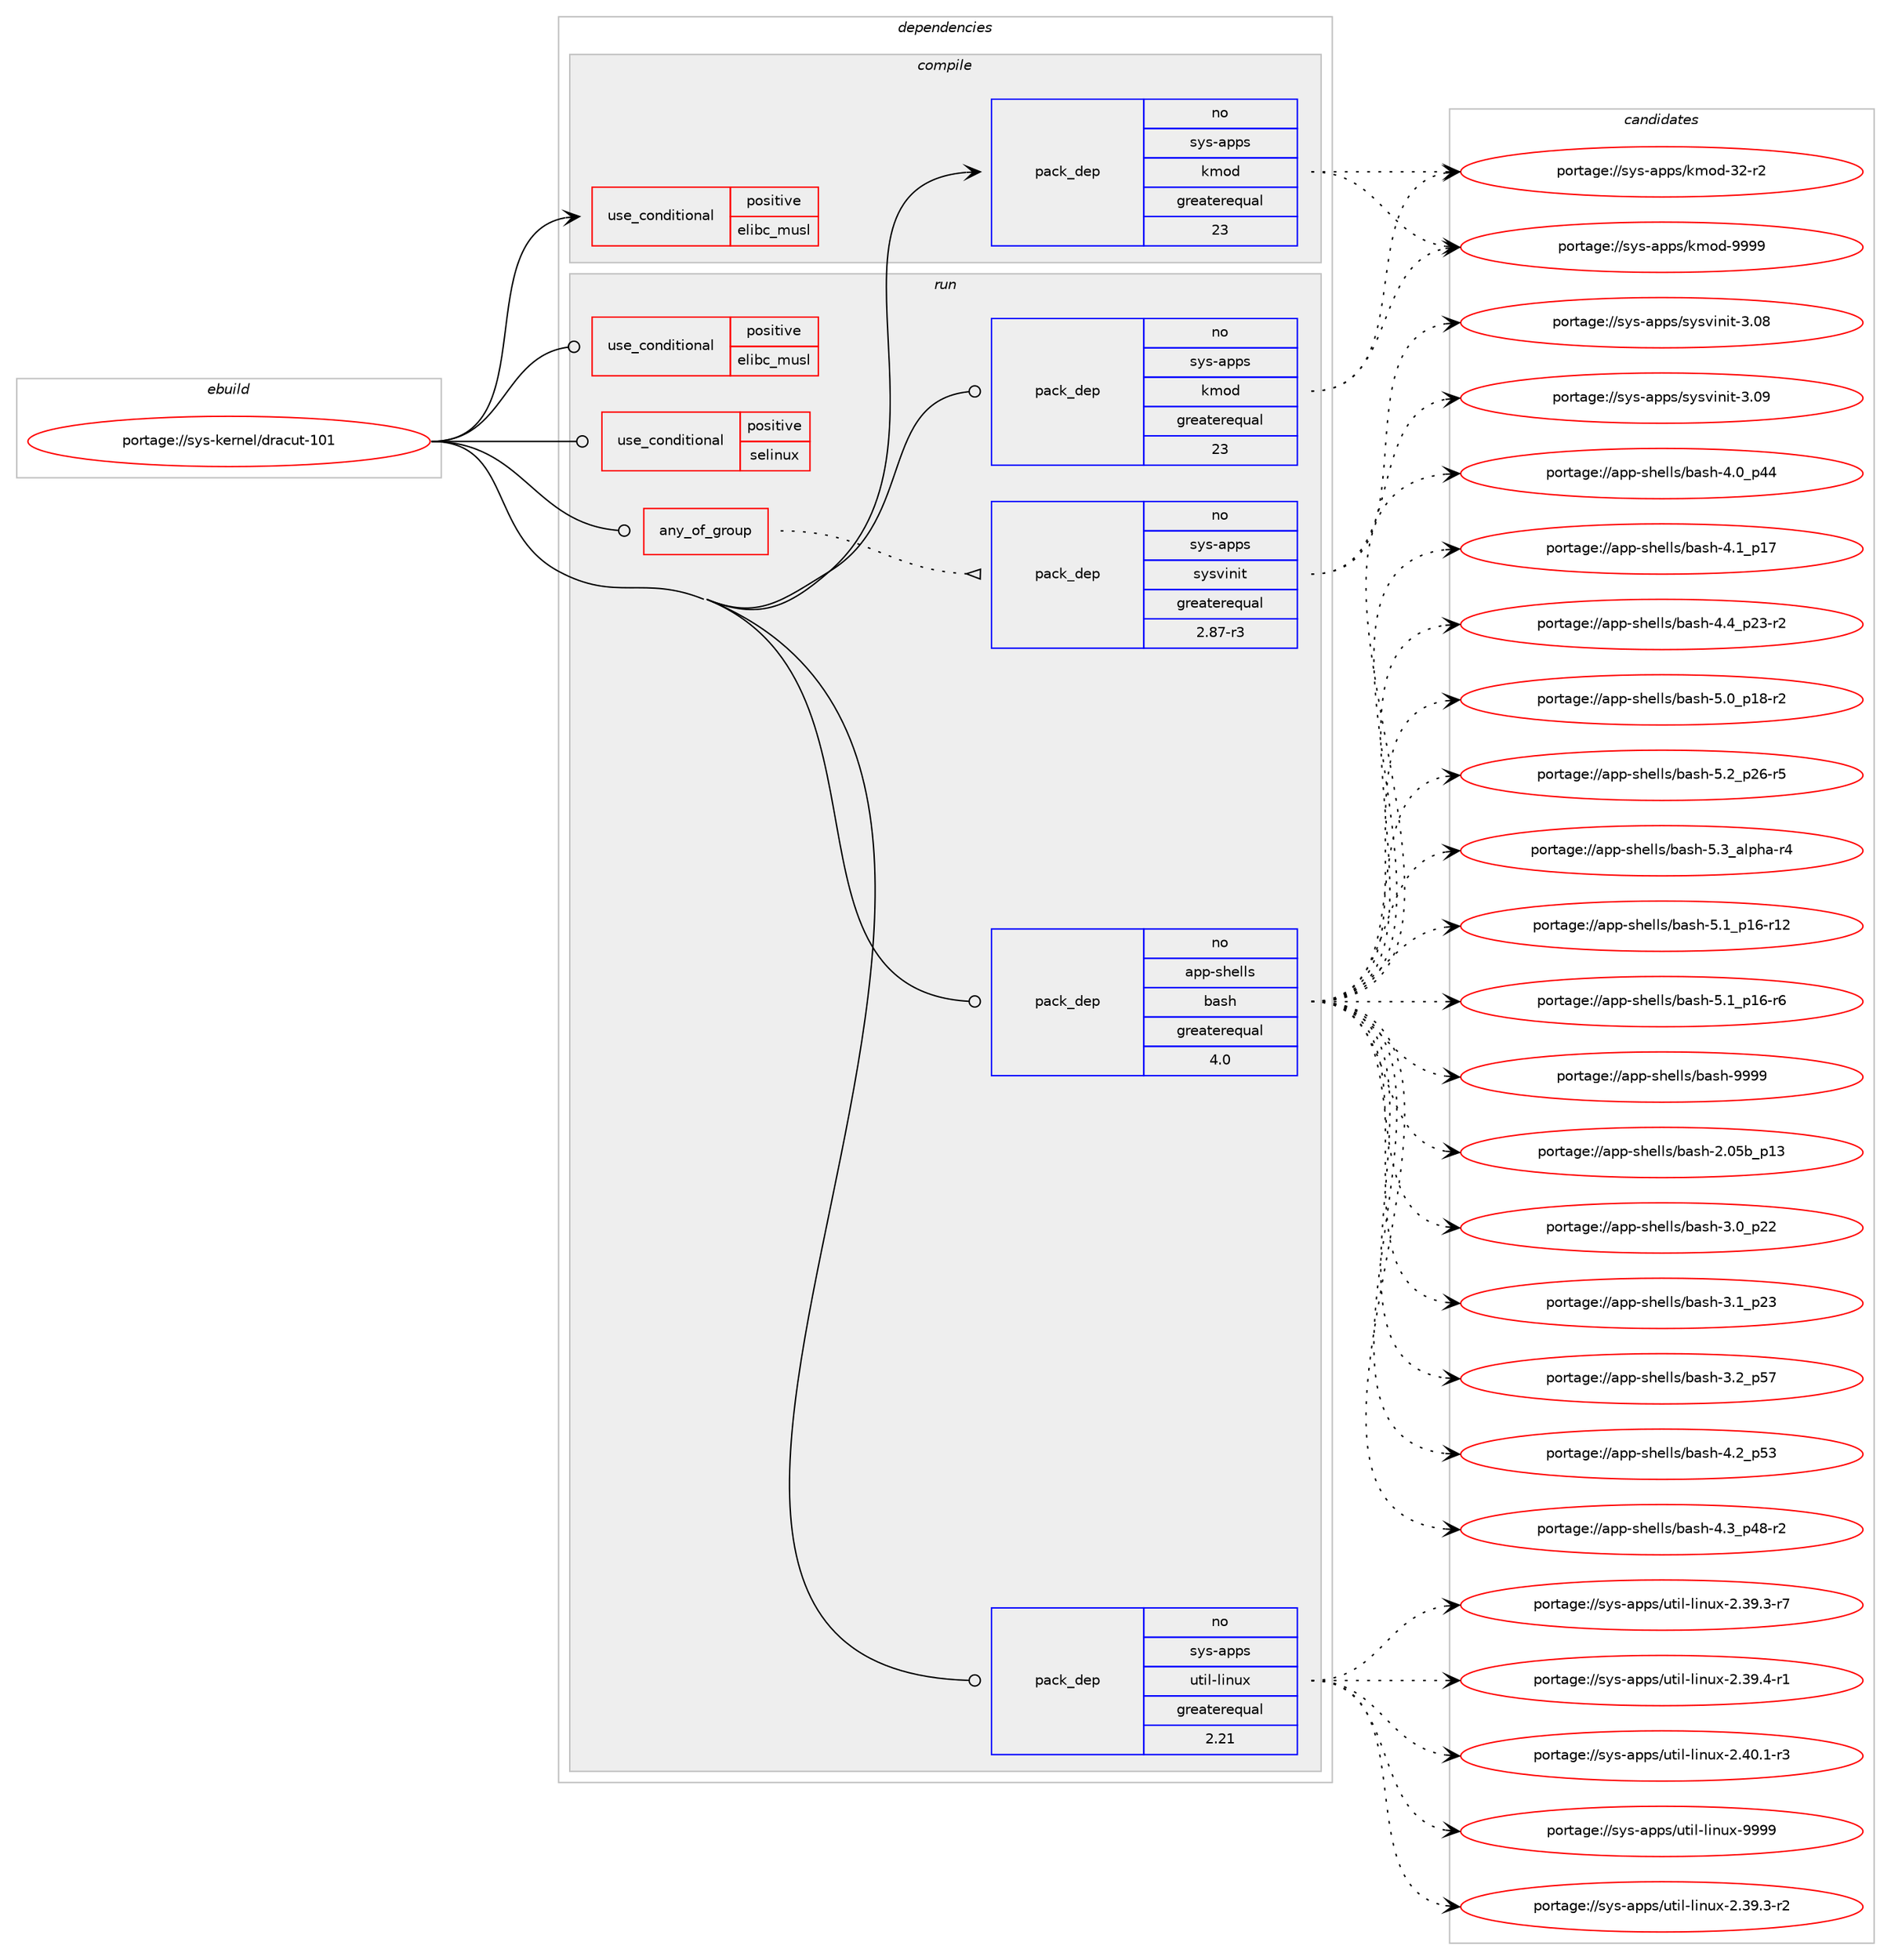 digraph prolog {

# *************
# Graph options
# *************

newrank=true;
concentrate=true;
compound=true;
graph [rankdir=LR,fontname=Helvetica,fontsize=10,ranksep=1.5];#, ranksep=2.5, nodesep=0.2];
edge  [arrowhead=vee];
node  [fontname=Helvetica,fontsize=10];

# **********
# The ebuild
# **********

subgraph cluster_leftcol {
color=gray;
rank=same;
label=<<i>ebuild</i>>;
id [label="portage://sys-kernel/dracut-101", color=red, width=4, href="../sys-kernel/dracut-101.svg"];
}

# ****************
# The dependencies
# ****************

subgraph cluster_midcol {
color=gray;
label=<<i>dependencies</i>>;
subgraph cluster_compile {
fillcolor="#eeeeee";
style=filled;
label=<<i>compile</i>>;
subgraph cond113956 {
dependency219687 [label=<<TABLE BORDER="0" CELLBORDER="1" CELLSPACING="0" CELLPADDING="4"><TR><TD ROWSPAN="3" CELLPADDING="10">use_conditional</TD></TR><TR><TD>positive</TD></TR><TR><TD>elibc_musl</TD></TR></TABLE>>, shape=none, color=red];
# *** BEGIN UNKNOWN DEPENDENCY TYPE (TODO) ***
# dependency219687 -> package_dependency(portage://sys-kernel/dracut-101,install,no,sys-libs,fts-standalone,none,[,,],[],[])
# *** END UNKNOWN DEPENDENCY TYPE (TODO) ***

}
id:e -> dependency219687:w [weight=20,style="solid",arrowhead="vee"];
subgraph pack102825 {
dependency219688 [label=<<TABLE BORDER="0" CELLBORDER="1" CELLSPACING="0" CELLPADDING="4" WIDTH="220"><TR><TD ROWSPAN="6" CELLPADDING="30">pack_dep</TD></TR><TR><TD WIDTH="110">no</TD></TR><TR><TD>sys-apps</TD></TR><TR><TD>kmod</TD></TR><TR><TD>greaterequal</TD></TR><TR><TD>23</TD></TR></TABLE>>, shape=none, color=blue];
}
id:e -> dependency219688:w [weight=20,style="solid",arrowhead="vee"];
}
subgraph cluster_compileandrun {
fillcolor="#eeeeee";
style=filled;
label=<<i>compile and run</i>>;
}
subgraph cluster_run {
fillcolor="#eeeeee";
style=filled;
label=<<i>run</i>>;
subgraph any2707 {
dependency219689 [label=<<TABLE BORDER="0" CELLBORDER="1" CELLSPACING="0" CELLPADDING="4"><TR><TD CELLPADDING="10">any_of_group</TD></TR></TABLE>>, shape=none, color=red];subgraph pack102826 {
dependency219690 [label=<<TABLE BORDER="0" CELLBORDER="1" CELLSPACING="0" CELLPADDING="4" WIDTH="220"><TR><TD ROWSPAN="6" CELLPADDING="30">pack_dep</TD></TR><TR><TD WIDTH="110">no</TD></TR><TR><TD>sys-apps</TD></TR><TR><TD>sysvinit</TD></TR><TR><TD>greaterequal</TD></TR><TR><TD>2.87-r3</TD></TR></TABLE>>, shape=none, color=blue];
}
dependency219689:e -> dependency219690:w [weight=20,style="dotted",arrowhead="oinv"];
# *** BEGIN UNKNOWN DEPENDENCY TYPE (TODO) ***
# dependency219689 -> package_dependency(portage://sys-kernel/dracut-101,run,no,sys-apps,openrc,none,[,,],[],[use(enable(sysv-utils),negative),use(optenable(selinux),none)])
# *** END UNKNOWN DEPENDENCY TYPE (TODO) ***

# *** BEGIN UNKNOWN DEPENDENCY TYPE (TODO) ***
# dependency219689 -> package_dependency(portage://sys-kernel/dracut-101,run,no,sys-apps,systemd,none,[,,],[],[use(enable(sysv-utils),none)])
# *** END UNKNOWN DEPENDENCY TYPE (TODO) ***

# *** BEGIN UNKNOWN DEPENDENCY TYPE (TODO) ***
# dependency219689 -> package_dependency(portage://sys-kernel/dracut-101,run,no,sys-apps,s6-linux-init,none,[,,],[],[use(enable(sysv-utils),negative)])
# *** END UNKNOWN DEPENDENCY TYPE (TODO) ***

}
id:e -> dependency219689:w [weight=20,style="solid",arrowhead="odot"];
subgraph cond113957 {
dependency219691 [label=<<TABLE BORDER="0" CELLBORDER="1" CELLSPACING="0" CELLPADDING="4"><TR><TD ROWSPAN="3" CELLPADDING="10">use_conditional</TD></TR><TR><TD>positive</TD></TR><TR><TD>elibc_musl</TD></TR></TABLE>>, shape=none, color=red];
# *** BEGIN UNKNOWN DEPENDENCY TYPE (TODO) ***
# dependency219691 -> package_dependency(portage://sys-kernel/dracut-101,run,no,sys-libs,fts-standalone,none,[,,],[],[])
# *** END UNKNOWN DEPENDENCY TYPE (TODO) ***

}
id:e -> dependency219691:w [weight=20,style="solid",arrowhead="odot"];
subgraph cond113958 {
dependency219692 [label=<<TABLE BORDER="0" CELLBORDER="1" CELLSPACING="0" CELLPADDING="4"><TR><TD ROWSPAN="3" CELLPADDING="10">use_conditional</TD></TR><TR><TD>positive</TD></TR><TR><TD>selinux</TD></TR></TABLE>>, shape=none, color=red];
# *** BEGIN UNKNOWN DEPENDENCY TYPE (TODO) ***
# dependency219692 -> package_dependency(portage://sys-kernel/dracut-101,run,no,sec-policy,selinux-dracut,none,[,,],[],[])
# *** END UNKNOWN DEPENDENCY TYPE (TODO) ***

# *** BEGIN UNKNOWN DEPENDENCY TYPE (TODO) ***
# dependency219692 -> package_dependency(portage://sys-kernel/dracut-101,run,no,sys-libs,libselinux,none,[,,],[],[])
# *** END UNKNOWN DEPENDENCY TYPE (TODO) ***

# *** BEGIN UNKNOWN DEPENDENCY TYPE (TODO) ***
# dependency219692 -> package_dependency(portage://sys-kernel/dracut-101,run,no,sys-libs,libsepol,none,[,,],[],[])
# *** END UNKNOWN DEPENDENCY TYPE (TODO) ***

}
id:e -> dependency219692:w [weight=20,style="solid",arrowhead="odot"];
# *** BEGIN UNKNOWN DEPENDENCY TYPE (TODO) ***
# id -> package_dependency(portage://sys-kernel/dracut-101,run,no,app-alternatives,cpio,none,[,,],[],[])
# *** END UNKNOWN DEPENDENCY TYPE (TODO) ***

subgraph pack102827 {
dependency219693 [label=<<TABLE BORDER="0" CELLBORDER="1" CELLSPACING="0" CELLPADDING="4" WIDTH="220"><TR><TD ROWSPAN="6" CELLPADDING="30">pack_dep</TD></TR><TR><TD WIDTH="110">no</TD></TR><TR><TD>app-shells</TD></TR><TR><TD>bash</TD></TR><TR><TD>greaterequal</TD></TR><TR><TD>4.0</TD></TR></TABLE>>, shape=none, color=blue];
}
id:e -> dependency219693:w [weight=20,style="solid",arrowhead="odot"];
# *** BEGIN UNKNOWN DEPENDENCY TYPE (TODO) ***
# id -> package_dependency(portage://sys-kernel/dracut-101,run,no,sys-apps,coreutils,none,[,,],[],[use(enable(xattr),negative)])
# *** END UNKNOWN DEPENDENCY TYPE (TODO) ***

subgraph pack102828 {
dependency219694 [label=<<TABLE BORDER="0" CELLBORDER="1" CELLSPACING="0" CELLPADDING="4" WIDTH="220"><TR><TD ROWSPAN="6" CELLPADDING="30">pack_dep</TD></TR><TR><TD WIDTH="110">no</TD></TR><TR><TD>sys-apps</TD></TR><TR><TD>kmod</TD></TR><TR><TD>greaterequal</TD></TR><TR><TD>23</TD></TR></TABLE>>, shape=none, color=blue];
}
id:e -> dependency219694:w [weight=20,style="solid",arrowhead="odot"];
subgraph pack102829 {
dependency219695 [label=<<TABLE BORDER="0" CELLBORDER="1" CELLSPACING="0" CELLPADDING="4" WIDTH="220"><TR><TD ROWSPAN="6" CELLPADDING="30">pack_dep</TD></TR><TR><TD WIDTH="110">no</TD></TR><TR><TD>sys-apps</TD></TR><TR><TD>util-linux</TD></TR><TR><TD>greaterequal</TD></TR><TR><TD>2.21</TD></TR></TABLE>>, shape=none, color=blue];
}
id:e -> dependency219695:w [weight=20,style="solid",arrowhead="odot"];
# *** BEGIN UNKNOWN DEPENDENCY TYPE (TODO) ***
# id -> package_dependency(portage://sys-kernel/dracut-101,run,no,virtual,pkgconfig,none,[,,],[],[use(enable(native-symlinks),positive)])
# *** END UNKNOWN DEPENDENCY TYPE (TODO) ***

# *** BEGIN UNKNOWN DEPENDENCY TYPE (TODO) ***
# id -> package_dependency(portage://sys-kernel/dracut-101,run,no,virtual,udev,none,[,,],[],[])
# *** END UNKNOWN DEPENDENCY TYPE (TODO) ***

}
}

# **************
# The candidates
# **************

subgraph cluster_choices {
rank=same;
color=gray;
label=<<i>candidates</i>>;

subgraph choice102825 {
color=black;
nodesep=1;
choice1151211154597112112115471071091111004551504511450 [label="portage://sys-apps/kmod-32-r2", color=red, width=4,href="../sys-apps/kmod-32-r2.svg"];
choice1151211154597112112115471071091111004557575757 [label="portage://sys-apps/kmod-9999", color=red, width=4,href="../sys-apps/kmod-9999.svg"];
dependency219688:e -> choice1151211154597112112115471071091111004551504511450:w [style=dotted,weight="100"];
dependency219688:e -> choice1151211154597112112115471071091111004557575757:w [style=dotted,weight="100"];
}
subgraph choice102826 {
color=black;
nodesep=1;
choice1151211154597112112115471151211151181051101051164551464856 [label="portage://sys-apps/sysvinit-3.08", color=red, width=4,href="../sys-apps/sysvinit-3.08.svg"];
choice1151211154597112112115471151211151181051101051164551464857 [label="portage://sys-apps/sysvinit-3.09", color=red, width=4,href="../sys-apps/sysvinit-3.09.svg"];
dependency219690:e -> choice1151211154597112112115471151211151181051101051164551464856:w [style=dotted,weight="100"];
dependency219690:e -> choice1151211154597112112115471151211151181051101051164551464857:w [style=dotted,weight="100"];
}
subgraph choice102827 {
color=black;
nodesep=1;
choice9711211245115104101108108115479897115104455046485398951124951 [label="portage://app-shells/bash-2.05b_p13", color=red, width=4,href="../app-shells/bash-2.05b_p13.svg"];
choice971121124511510410110810811547989711510445514648951125050 [label="portage://app-shells/bash-3.0_p22", color=red, width=4,href="../app-shells/bash-3.0_p22.svg"];
choice971121124511510410110810811547989711510445514649951125051 [label="portage://app-shells/bash-3.1_p23", color=red, width=4,href="../app-shells/bash-3.1_p23.svg"];
choice971121124511510410110810811547989711510445514650951125355 [label="portage://app-shells/bash-3.2_p57", color=red, width=4,href="../app-shells/bash-3.2_p57.svg"];
choice971121124511510410110810811547989711510445524648951125252 [label="portage://app-shells/bash-4.0_p44", color=red, width=4,href="../app-shells/bash-4.0_p44.svg"];
choice971121124511510410110810811547989711510445524649951124955 [label="portage://app-shells/bash-4.1_p17", color=red, width=4,href="../app-shells/bash-4.1_p17.svg"];
choice971121124511510410110810811547989711510445524650951125351 [label="portage://app-shells/bash-4.2_p53", color=red, width=4,href="../app-shells/bash-4.2_p53.svg"];
choice9711211245115104101108108115479897115104455246519511252564511450 [label="portage://app-shells/bash-4.3_p48-r2", color=red, width=4,href="../app-shells/bash-4.3_p48-r2.svg"];
choice9711211245115104101108108115479897115104455246529511250514511450 [label="portage://app-shells/bash-4.4_p23-r2", color=red, width=4,href="../app-shells/bash-4.4_p23-r2.svg"];
choice9711211245115104101108108115479897115104455346489511249564511450 [label="portage://app-shells/bash-5.0_p18-r2", color=red, width=4,href="../app-shells/bash-5.0_p18-r2.svg"];
choice971121124511510410110810811547989711510445534649951124954451144950 [label="portage://app-shells/bash-5.1_p16-r12", color=red, width=4,href="../app-shells/bash-5.1_p16-r12.svg"];
choice9711211245115104101108108115479897115104455346499511249544511454 [label="portage://app-shells/bash-5.1_p16-r6", color=red, width=4,href="../app-shells/bash-5.1_p16-r6.svg"];
choice9711211245115104101108108115479897115104455346509511250544511453 [label="portage://app-shells/bash-5.2_p26-r5", color=red, width=4,href="../app-shells/bash-5.2_p26-r5.svg"];
choice9711211245115104101108108115479897115104455346519597108112104974511452 [label="portage://app-shells/bash-5.3_alpha-r4", color=red, width=4,href="../app-shells/bash-5.3_alpha-r4.svg"];
choice97112112451151041011081081154798971151044557575757 [label="portage://app-shells/bash-9999", color=red, width=4,href="../app-shells/bash-9999.svg"];
dependency219693:e -> choice9711211245115104101108108115479897115104455046485398951124951:w [style=dotted,weight="100"];
dependency219693:e -> choice971121124511510410110810811547989711510445514648951125050:w [style=dotted,weight="100"];
dependency219693:e -> choice971121124511510410110810811547989711510445514649951125051:w [style=dotted,weight="100"];
dependency219693:e -> choice971121124511510410110810811547989711510445514650951125355:w [style=dotted,weight="100"];
dependency219693:e -> choice971121124511510410110810811547989711510445524648951125252:w [style=dotted,weight="100"];
dependency219693:e -> choice971121124511510410110810811547989711510445524649951124955:w [style=dotted,weight="100"];
dependency219693:e -> choice971121124511510410110810811547989711510445524650951125351:w [style=dotted,weight="100"];
dependency219693:e -> choice9711211245115104101108108115479897115104455246519511252564511450:w [style=dotted,weight="100"];
dependency219693:e -> choice9711211245115104101108108115479897115104455246529511250514511450:w [style=dotted,weight="100"];
dependency219693:e -> choice9711211245115104101108108115479897115104455346489511249564511450:w [style=dotted,weight="100"];
dependency219693:e -> choice971121124511510410110810811547989711510445534649951124954451144950:w [style=dotted,weight="100"];
dependency219693:e -> choice9711211245115104101108108115479897115104455346499511249544511454:w [style=dotted,weight="100"];
dependency219693:e -> choice9711211245115104101108108115479897115104455346509511250544511453:w [style=dotted,weight="100"];
dependency219693:e -> choice9711211245115104101108108115479897115104455346519597108112104974511452:w [style=dotted,weight="100"];
dependency219693:e -> choice97112112451151041011081081154798971151044557575757:w [style=dotted,weight="100"];
}
subgraph choice102828 {
color=black;
nodesep=1;
choice1151211154597112112115471071091111004551504511450 [label="portage://sys-apps/kmod-32-r2", color=red, width=4,href="../sys-apps/kmod-32-r2.svg"];
choice1151211154597112112115471071091111004557575757 [label="portage://sys-apps/kmod-9999", color=red, width=4,href="../sys-apps/kmod-9999.svg"];
dependency219694:e -> choice1151211154597112112115471071091111004551504511450:w [style=dotted,weight="100"];
dependency219694:e -> choice1151211154597112112115471071091111004557575757:w [style=dotted,weight="100"];
}
subgraph choice102829 {
color=black;
nodesep=1;
choice11512111545971121121154711711610510845108105110117120455046515746514511450 [label="portage://sys-apps/util-linux-2.39.3-r2", color=red, width=4,href="../sys-apps/util-linux-2.39.3-r2.svg"];
choice11512111545971121121154711711610510845108105110117120455046515746514511455 [label="portage://sys-apps/util-linux-2.39.3-r7", color=red, width=4,href="../sys-apps/util-linux-2.39.3-r7.svg"];
choice11512111545971121121154711711610510845108105110117120455046515746524511449 [label="portage://sys-apps/util-linux-2.39.4-r1", color=red, width=4,href="../sys-apps/util-linux-2.39.4-r1.svg"];
choice11512111545971121121154711711610510845108105110117120455046524846494511451 [label="portage://sys-apps/util-linux-2.40.1-r3", color=red, width=4,href="../sys-apps/util-linux-2.40.1-r3.svg"];
choice115121115459711211211547117116105108451081051101171204557575757 [label="portage://sys-apps/util-linux-9999", color=red, width=4,href="../sys-apps/util-linux-9999.svg"];
dependency219695:e -> choice11512111545971121121154711711610510845108105110117120455046515746514511450:w [style=dotted,weight="100"];
dependency219695:e -> choice11512111545971121121154711711610510845108105110117120455046515746514511455:w [style=dotted,weight="100"];
dependency219695:e -> choice11512111545971121121154711711610510845108105110117120455046515746524511449:w [style=dotted,weight="100"];
dependency219695:e -> choice11512111545971121121154711711610510845108105110117120455046524846494511451:w [style=dotted,weight="100"];
dependency219695:e -> choice115121115459711211211547117116105108451081051101171204557575757:w [style=dotted,weight="100"];
}
}

}
